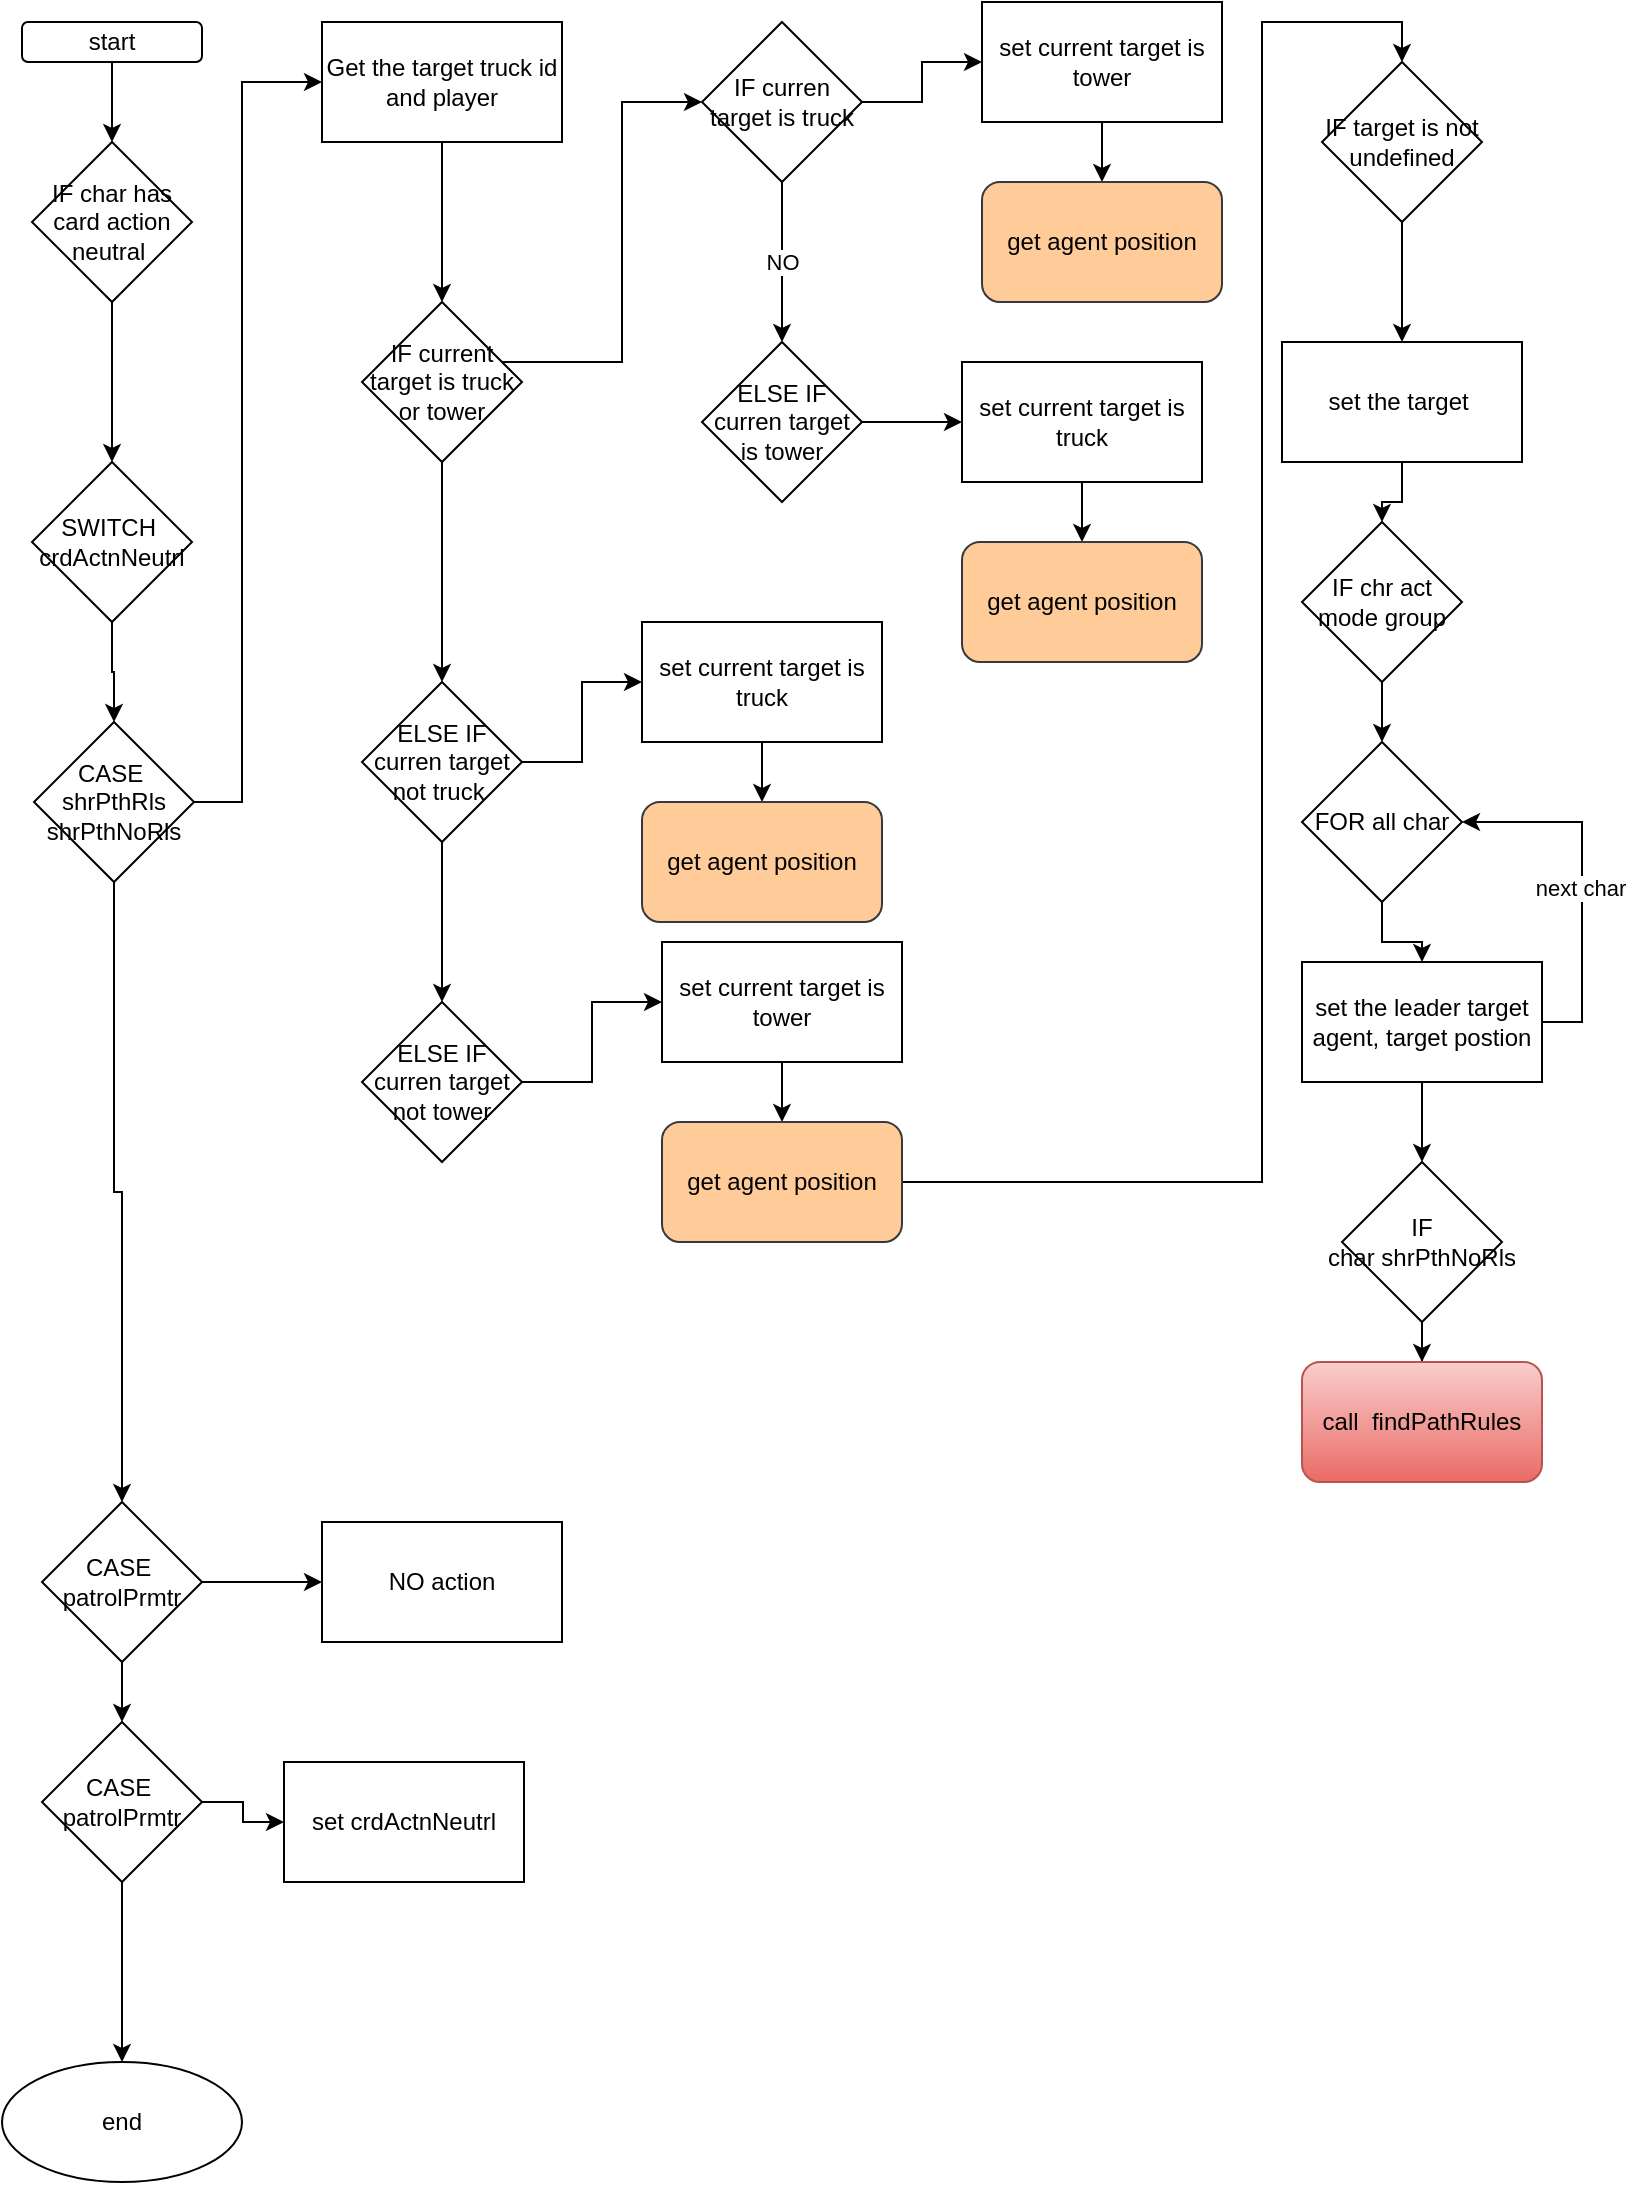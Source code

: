 <mxfile version="17.5.0" type="github">
  <diagram id="7qyYxR2P_8wUSL6xEprl" name="Page-1">
    <mxGraphModel dx="1038" dy="579" grid="1" gridSize="10" guides="1" tooltips="1" connect="1" arrows="1" fold="1" page="1" pageScale="1" pageWidth="850" pageHeight="1100" math="0" shadow="0">
      <root>
        <mxCell id="0" />
        <mxCell id="1" parent="0" />
        <mxCell id="FAKISgi-N8UdrS4t43lj-3" value="" style="edgeStyle=orthogonalEdgeStyle;rounded=0;orthogonalLoop=1;jettySize=auto;html=1;" edge="1" parent="1" source="FAKISgi-N8UdrS4t43lj-1" target="FAKISgi-N8UdrS4t43lj-2">
          <mxGeometry relative="1" as="geometry" />
        </mxCell>
        <mxCell id="FAKISgi-N8UdrS4t43lj-1" value="start" style="rounded=1;whiteSpace=wrap;html=1;" vertex="1" parent="1">
          <mxGeometry x="80" y="30" width="90" height="20" as="geometry" />
        </mxCell>
        <mxCell id="FAKISgi-N8UdrS4t43lj-5" value="" style="edgeStyle=orthogonalEdgeStyle;rounded=0;orthogonalLoop=1;jettySize=auto;html=1;" edge="1" parent="1" source="FAKISgi-N8UdrS4t43lj-2" target="FAKISgi-N8UdrS4t43lj-4">
          <mxGeometry relative="1" as="geometry" />
        </mxCell>
        <mxCell id="FAKISgi-N8UdrS4t43lj-2" value="IF char has card action neutral&amp;nbsp;" style="rhombus;whiteSpace=wrap;html=1;" vertex="1" parent="1">
          <mxGeometry x="85" y="90" width="80" height="80" as="geometry" />
        </mxCell>
        <mxCell id="FAKISgi-N8UdrS4t43lj-7" value="" style="edgeStyle=orthogonalEdgeStyle;rounded=0;orthogonalLoop=1;jettySize=auto;html=1;" edge="1" parent="1" source="FAKISgi-N8UdrS4t43lj-4" target="FAKISgi-N8UdrS4t43lj-6">
          <mxGeometry relative="1" as="geometry" />
        </mxCell>
        <mxCell id="FAKISgi-N8UdrS4t43lj-4" value="SWITCH&amp;nbsp;&lt;br&gt;crdActnNeutrl" style="rhombus;whiteSpace=wrap;html=1;" vertex="1" parent="1">
          <mxGeometry x="85" y="250" width="80" height="80" as="geometry" />
        </mxCell>
        <mxCell id="FAKISgi-N8UdrS4t43lj-9" value="" style="edgeStyle=orthogonalEdgeStyle;rounded=0;orthogonalLoop=1;jettySize=auto;html=1;" edge="1" parent="1" source="FAKISgi-N8UdrS4t43lj-6">
          <mxGeometry relative="1" as="geometry">
            <mxPoint x="230" y="60" as="targetPoint" />
            <Array as="points">
              <mxPoint x="190" y="420" />
              <mxPoint x="190" y="60" />
            </Array>
          </mxGeometry>
        </mxCell>
        <mxCell id="FAKISgi-N8UdrS4t43lj-60" value="" style="edgeStyle=orthogonalEdgeStyle;rounded=0;orthogonalLoop=1;jettySize=auto;html=1;" edge="1" parent="1" source="FAKISgi-N8UdrS4t43lj-6" target="FAKISgi-N8UdrS4t43lj-59">
          <mxGeometry relative="1" as="geometry" />
        </mxCell>
        <mxCell id="FAKISgi-N8UdrS4t43lj-6" value="CASE&amp;nbsp;&lt;br&gt;shrPthRls&lt;br&gt;shrPthNoRls" style="rhombus;whiteSpace=wrap;html=1;" vertex="1" parent="1">
          <mxGeometry x="86" y="380" width="80" height="80" as="geometry" />
        </mxCell>
        <mxCell id="FAKISgi-N8UdrS4t43lj-12" value="" style="edgeStyle=orthogonalEdgeStyle;rounded=0;orthogonalLoop=1;jettySize=auto;html=1;" edge="1" parent="1" source="FAKISgi-N8UdrS4t43lj-10" target="FAKISgi-N8UdrS4t43lj-11">
          <mxGeometry relative="1" as="geometry" />
        </mxCell>
        <mxCell id="FAKISgi-N8UdrS4t43lj-10" value="Get the target truck id and player" style="rounded=0;whiteSpace=wrap;html=1;" vertex="1" parent="1">
          <mxGeometry x="230" y="30" width="120" height="60" as="geometry" />
        </mxCell>
        <mxCell id="FAKISgi-N8UdrS4t43lj-14" value="" style="edgeStyle=orthogonalEdgeStyle;rounded=0;orthogonalLoop=1;jettySize=auto;html=1;" edge="1" parent="1" source="FAKISgi-N8UdrS4t43lj-11" target="FAKISgi-N8UdrS4t43lj-13">
          <mxGeometry relative="1" as="geometry">
            <Array as="points">
              <mxPoint x="380" y="200" />
              <mxPoint x="380" y="70" />
            </Array>
          </mxGeometry>
        </mxCell>
        <mxCell id="FAKISgi-N8UdrS4t43lj-27" style="edgeStyle=orthogonalEdgeStyle;rounded=0;orthogonalLoop=1;jettySize=auto;html=1;" edge="1" parent="1" source="FAKISgi-N8UdrS4t43lj-11" target="FAKISgi-N8UdrS4t43lj-26">
          <mxGeometry relative="1" as="geometry" />
        </mxCell>
        <mxCell id="FAKISgi-N8UdrS4t43lj-11" value="IF current target is truck or tower" style="rhombus;whiteSpace=wrap;html=1;rounded=0;" vertex="1" parent="1">
          <mxGeometry x="250" y="170" width="80" height="80" as="geometry" />
        </mxCell>
        <mxCell id="FAKISgi-N8UdrS4t43lj-16" value="" style="edgeStyle=orthogonalEdgeStyle;rounded=0;orthogonalLoop=1;jettySize=auto;html=1;" edge="1" parent="1" source="FAKISgi-N8UdrS4t43lj-13" target="FAKISgi-N8UdrS4t43lj-15">
          <mxGeometry relative="1" as="geometry" />
        </mxCell>
        <mxCell id="FAKISgi-N8UdrS4t43lj-20" value="NO" style="edgeStyle=orthogonalEdgeStyle;rounded=0;orthogonalLoop=1;jettySize=auto;html=1;" edge="1" parent="1" source="FAKISgi-N8UdrS4t43lj-13" target="FAKISgi-N8UdrS4t43lj-19">
          <mxGeometry relative="1" as="geometry">
            <Array as="points">
              <mxPoint x="460" y="150" />
              <mxPoint x="460" y="150" />
            </Array>
          </mxGeometry>
        </mxCell>
        <mxCell id="FAKISgi-N8UdrS4t43lj-13" value="IF curren target is truck" style="rhombus;whiteSpace=wrap;html=1;rounded=0;" vertex="1" parent="1">
          <mxGeometry x="420" y="30" width="80" height="80" as="geometry" />
        </mxCell>
        <mxCell id="FAKISgi-N8UdrS4t43lj-18" value="" style="edgeStyle=orthogonalEdgeStyle;rounded=0;orthogonalLoop=1;jettySize=auto;html=1;" edge="1" parent="1" source="FAKISgi-N8UdrS4t43lj-15" target="FAKISgi-N8UdrS4t43lj-17">
          <mxGeometry relative="1" as="geometry" />
        </mxCell>
        <mxCell id="FAKISgi-N8UdrS4t43lj-15" value="set current target is tower&lt;span style=&quot;color: rgba(0 , 0 , 0 , 0) ; font-family: monospace ; font-size: 0px&quot;&gt;%3CmxGraphModel%3E%3Croot%3E%3CmxCell%20id%3D%220%22%2F%3E%3CmxCell%20id%3D%221%22%20parent%3D%220%22%2F%3E%3CmxCell%20id%3D%222%22%20value%3D%22get%20agent%20position%22%20style%3D%22rounded%3D1%3BwhiteSpace%3Dwrap%3Bhtml%3D1%3BfillColor%3D%23ffcc99%3BstrokeColor%3D%2336393d%3B%22%20vertex%3D%221%22%20parent%3D%221%22%3E%3CmxGeometry%20x%3D%22410%22%20y%3D%22340%22%20width%3D%22120%22%20height%3D%2260%22%20as%3D%22geometry%22%2F%3E%3C%2FmxCell%3E%3C%2Froot%3E%3C%2FmxGraphModel%3E&lt;/span&gt;" style="whiteSpace=wrap;html=1;rounded=0;" vertex="1" parent="1">
          <mxGeometry x="560" y="20" width="120" height="60" as="geometry" />
        </mxCell>
        <mxCell id="FAKISgi-N8UdrS4t43lj-17" value="get agent position" style="rounded=1;whiteSpace=wrap;html=1;fillColor=#ffcc99;strokeColor=#36393d;" vertex="1" parent="1">
          <mxGeometry x="560" y="110" width="120" height="60" as="geometry" />
        </mxCell>
        <mxCell id="FAKISgi-N8UdrS4t43lj-24" value="" style="edgeStyle=orthogonalEdgeStyle;rounded=0;orthogonalLoop=1;jettySize=auto;html=1;" edge="1" parent="1" source="FAKISgi-N8UdrS4t43lj-19" target="FAKISgi-N8UdrS4t43lj-21">
          <mxGeometry relative="1" as="geometry" />
        </mxCell>
        <mxCell id="FAKISgi-N8UdrS4t43lj-19" value="ELSE IF curren target is tower" style="rhombus;whiteSpace=wrap;html=1;rounded=0;" vertex="1" parent="1">
          <mxGeometry x="420" y="190" width="80" height="80" as="geometry" />
        </mxCell>
        <mxCell id="FAKISgi-N8UdrS4t43lj-25" value="" style="edgeStyle=orthogonalEdgeStyle;rounded=0;orthogonalLoop=1;jettySize=auto;html=1;" edge="1" parent="1" source="FAKISgi-N8UdrS4t43lj-21" target="FAKISgi-N8UdrS4t43lj-22">
          <mxGeometry relative="1" as="geometry" />
        </mxCell>
        <mxCell id="FAKISgi-N8UdrS4t43lj-21" value="set current target is truck&lt;span style=&quot;color: rgba(0 , 0 , 0 , 0) ; font-family: monospace ; font-size: 0px&quot;&gt;%3CmxGraphModel%3E%3Croot%3E%3CmxCell%20id%3D%220%22%2F%3E%3CmxCell%20id%3D%221%22%20parent%3D%220%22%2F%3E%3CmxCell%20id%3D%222%22%20value%3D%22get%20agent%20position%22%20style%3D%22rounded%3D1%3BwhiteSpace%3Dwrap%3Bhtml%3D1%3BfillColor%3D%23ffcc99%3BstrokeColor%3D%2336393d%3B%22%20vertex%3D%221%22%20parent%3D%221%22%3E%3CmxGeometry%20x%3D%22410%22%20y%3D%22340%22%20width%3D%22120%22%20height%3D%2260%22%20as%3D%22geometry%22%2F%3E%3C%2FmxCell%3E%3C%2Froot%3E%3C%2FmxGraphModel%3E&lt;/span&gt;" style="whiteSpace=wrap;html=1;rounded=0;" vertex="1" parent="1">
          <mxGeometry x="550" y="200" width="120" height="60" as="geometry" />
        </mxCell>
        <mxCell id="FAKISgi-N8UdrS4t43lj-22" value="get agent position" style="rounded=1;whiteSpace=wrap;html=1;fillColor=#ffcc99;strokeColor=#36393d;" vertex="1" parent="1">
          <mxGeometry x="550" y="290" width="120" height="60" as="geometry" />
        </mxCell>
        <mxCell id="FAKISgi-N8UdrS4t43lj-30" style="edgeStyle=orthogonalEdgeStyle;rounded=0;orthogonalLoop=1;jettySize=auto;html=1;entryX=0;entryY=0.5;entryDx=0;entryDy=0;" edge="1" parent="1" source="FAKISgi-N8UdrS4t43lj-26" target="FAKISgi-N8UdrS4t43lj-28">
          <mxGeometry relative="1" as="geometry" />
        </mxCell>
        <mxCell id="FAKISgi-N8UdrS4t43lj-35" style="edgeStyle=orthogonalEdgeStyle;rounded=0;orthogonalLoop=1;jettySize=auto;html=1;" edge="1" parent="1" source="FAKISgi-N8UdrS4t43lj-26" target="FAKISgi-N8UdrS4t43lj-32">
          <mxGeometry relative="1" as="geometry" />
        </mxCell>
        <mxCell id="FAKISgi-N8UdrS4t43lj-26" value="ELSE IF curren target not truck&amp;nbsp;" style="rhombus;whiteSpace=wrap;html=1;rounded=0;" vertex="1" parent="1">
          <mxGeometry x="250" y="360" width="80" height="80" as="geometry" />
        </mxCell>
        <mxCell id="FAKISgi-N8UdrS4t43lj-31" value="" style="edgeStyle=orthogonalEdgeStyle;rounded=0;orthogonalLoop=1;jettySize=auto;html=1;" edge="1" parent="1" source="FAKISgi-N8UdrS4t43lj-28" target="FAKISgi-N8UdrS4t43lj-29">
          <mxGeometry relative="1" as="geometry" />
        </mxCell>
        <mxCell id="FAKISgi-N8UdrS4t43lj-28" value="set current target is truck&lt;span style=&quot;color: rgba(0 , 0 , 0 , 0) ; font-family: monospace ; font-size: 0px&quot;&gt;%3CmxGraphModel%3E%3Croot%3E%3CmxCell%20id%3D%220%22%2F%3E%3CmxCell%20id%3D%221%22%20parent%3D%220%22%2F%3E%3CmxCell%20id%3D%222%22%20value%3D%22get%20agent%20position%22%20style%3D%22rounded%3D1%3BwhiteSpace%3Dwrap%3Bhtml%3D1%3BfillColor%3D%23ffcc99%3BstrokeColor%3D%2336393d%3B%22%20vertex%3D%221%22%20parent%3D%221%22%3E%3CmxGeometry%20x%3D%22410%22%20y%3D%22340%22%20width%3D%22120%22%20height%3D%2260%22%20as%3D%22geometry%22%2F%3E%3C%2FmxCell%3E%3C%2Froot%3E%3C%2FmxGraphModel%3E&lt;/span&gt;" style="whiteSpace=wrap;html=1;rounded=0;" vertex="1" parent="1">
          <mxGeometry x="390" y="330" width="120" height="60" as="geometry" />
        </mxCell>
        <mxCell id="FAKISgi-N8UdrS4t43lj-29" value="get agent position" style="rounded=1;whiteSpace=wrap;html=1;fillColor=#ffcc99;strokeColor=#36393d;" vertex="1" parent="1">
          <mxGeometry x="390" y="420" width="120" height="60" as="geometry" />
        </mxCell>
        <mxCell id="FAKISgi-N8UdrS4t43lj-36" style="edgeStyle=orthogonalEdgeStyle;rounded=0;orthogonalLoop=1;jettySize=auto;html=1;entryX=0;entryY=0.5;entryDx=0;entryDy=0;" edge="1" parent="1" source="FAKISgi-N8UdrS4t43lj-32" target="FAKISgi-N8UdrS4t43lj-33">
          <mxGeometry relative="1" as="geometry" />
        </mxCell>
        <mxCell id="FAKISgi-N8UdrS4t43lj-32" value="ELSE IF curren target not tower" style="rhombus;whiteSpace=wrap;html=1;rounded=0;" vertex="1" parent="1">
          <mxGeometry x="250" y="520" width="80" height="80" as="geometry" />
        </mxCell>
        <mxCell id="FAKISgi-N8UdrS4t43lj-37" value="" style="edgeStyle=orthogonalEdgeStyle;rounded=0;orthogonalLoop=1;jettySize=auto;html=1;" edge="1" parent="1" source="FAKISgi-N8UdrS4t43lj-33" target="FAKISgi-N8UdrS4t43lj-34">
          <mxGeometry relative="1" as="geometry" />
        </mxCell>
        <mxCell id="FAKISgi-N8UdrS4t43lj-33" value="set current target is tower&lt;span style=&quot;color: rgba(0 , 0 , 0 , 0) ; font-family: monospace ; font-size: 0px&quot;&gt;%3CmxGraphModel%3E%3Croot%3E%3CmxCell%20id%3D%220%22%2F%3E%3CmxCell%20id%3D%221%22%20parent%3D%220%22%2F%3E%3CmxCell%20id%3D%222%22%20value%3D%22get%20agent%20position%22%20style%3D%22rounded%3D1%3BwhiteSpace%3Dwrap%3Bhtml%3D1%3BfillColor%3D%23ffcc99%3BstrokeColor%3D%2336393d%3B%22%20vertex%3D%221%22%20parent%3D%221%22%3E%3CmxGeometry%20x%3D%22410%22%20y%3D%22340%22%20width%3D%22120%22%20height%3D%2260%22%20as%3D%22geometry%22%2F%3E%3C%2FmxCell%3E%3C%2Froot%3E%3C%2FmxGraphModel%3E&lt;/span&gt;" style="whiteSpace=wrap;html=1;rounded=0;" vertex="1" parent="1">
          <mxGeometry x="400" y="490" width="120" height="60" as="geometry" />
        </mxCell>
        <mxCell id="FAKISgi-N8UdrS4t43lj-40" style="edgeStyle=orthogonalEdgeStyle;rounded=0;orthogonalLoop=1;jettySize=auto;html=1;entryX=0.5;entryY=0;entryDx=0;entryDy=0;entryPerimeter=0;" edge="1" parent="1" source="FAKISgi-N8UdrS4t43lj-34" target="FAKISgi-N8UdrS4t43lj-39">
          <mxGeometry relative="1" as="geometry">
            <Array as="points">
              <mxPoint x="700" y="610" />
              <mxPoint x="700" y="30" />
              <mxPoint x="770" y="30" />
            </Array>
          </mxGeometry>
        </mxCell>
        <mxCell id="FAKISgi-N8UdrS4t43lj-34" value="get agent position" style="rounded=1;whiteSpace=wrap;html=1;fillColor=#ffcc99;strokeColor=#36393d;" vertex="1" parent="1">
          <mxGeometry x="400" y="580" width="120" height="60" as="geometry" />
        </mxCell>
        <mxCell id="FAKISgi-N8UdrS4t43lj-43" value="" style="edgeStyle=orthogonalEdgeStyle;rounded=0;orthogonalLoop=1;jettySize=auto;html=1;" edge="1" parent="1" source="FAKISgi-N8UdrS4t43lj-39" target="FAKISgi-N8UdrS4t43lj-42">
          <mxGeometry relative="1" as="geometry" />
        </mxCell>
        <mxCell id="FAKISgi-N8UdrS4t43lj-39" value="IF target is not undefined" style="rhombus;whiteSpace=wrap;html=1;" vertex="1" parent="1">
          <mxGeometry x="730" y="50" width="80" height="80" as="geometry" />
        </mxCell>
        <mxCell id="FAKISgi-N8UdrS4t43lj-48" value="" style="edgeStyle=orthogonalEdgeStyle;rounded=0;orthogonalLoop=1;jettySize=auto;html=1;" edge="1" parent="1" source="FAKISgi-N8UdrS4t43lj-42" target="FAKISgi-N8UdrS4t43lj-44">
          <mxGeometry relative="1" as="geometry" />
        </mxCell>
        <mxCell id="FAKISgi-N8UdrS4t43lj-42" value="set the target&amp;nbsp;" style="whiteSpace=wrap;html=1;" vertex="1" parent="1">
          <mxGeometry x="710" y="190" width="120" height="60" as="geometry" />
        </mxCell>
        <mxCell id="FAKISgi-N8UdrS4t43lj-49" value="" style="edgeStyle=orthogonalEdgeStyle;rounded=0;orthogonalLoop=1;jettySize=auto;html=1;" edge="1" parent="1" source="FAKISgi-N8UdrS4t43lj-44" target="FAKISgi-N8UdrS4t43lj-45">
          <mxGeometry relative="1" as="geometry" />
        </mxCell>
        <mxCell id="FAKISgi-N8UdrS4t43lj-44" value="IF chr act mode group" style="rhombus;whiteSpace=wrap;html=1;" vertex="1" parent="1">
          <mxGeometry x="720" y="280" width="80" height="80" as="geometry" />
        </mxCell>
        <mxCell id="FAKISgi-N8UdrS4t43lj-50" value="" style="edgeStyle=orthogonalEdgeStyle;rounded=0;orthogonalLoop=1;jettySize=auto;html=1;" edge="1" parent="1" source="FAKISgi-N8UdrS4t43lj-45" target="FAKISgi-N8UdrS4t43lj-46">
          <mxGeometry relative="1" as="geometry" />
        </mxCell>
        <mxCell id="FAKISgi-N8UdrS4t43lj-45" value="FOR all char" style="rhombus;whiteSpace=wrap;html=1;" vertex="1" parent="1">
          <mxGeometry x="720" y="390" width="80" height="80" as="geometry" />
        </mxCell>
        <mxCell id="FAKISgi-N8UdrS4t43lj-51" style="edgeStyle=orthogonalEdgeStyle;rounded=0;orthogonalLoop=1;jettySize=auto;html=1;entryX=1;entryY=0.5;entryDx=0;entryDy=0;" edge="1" parent="1" source="FAKISgi-N8UdrS4t43lj-46" target="FAKISgi-N8UdrS4t43lj-45">
          <mxGeometry relative="1" as="geometry">
            <Array as="points">
              <mxPoint x="860" y="530" />
              <mxPoint x="860" y="430" />
            </Array>
          </mxGeometry>
        </mxCell>
        <mxCell id="FAKISgi-N8UdrS4t43lj-52" value="next char" style="edgeLabel;html=1;align=center;verticalAlign=middle;resizable=0;points=[];" vertex="1" connectable="0" parent="FAKISgi-N8UdrS4t43lj-51">
          <mxGeometry x="-0.036" y="1" relative="1" as="geometry">
            <mxPoint as="offset" />
          </mxGeometry>
        </mxCell>
        <mxCell id="FAKISgi-N8UdrS4t43lj-54" value="" style="edgeStyle=orthogonalEdgeStyle;rounded=0;orthogonalLoop=1;jettySize=auto;html=1;" edge="1" parent="1" source="FAKISgi-N8UdrS4t43lj-46" target="FAKISgi-N8UdrS4t43lj-53">
          <mxGeometry relative="1" as="geometry" />
        </mxCell>
        <mxCell id="FAKISgi-N8UdrS4t43lj-46" value="set the leader target agent, target postion" style="whiteSpace=wrap;html=1;" vertex="1" parent="1">
          <mxGeometry x="720" y="500" width="120" height="60" as="geometry" />
        </mxCell>
        <mxCell id="FAKISgi-N8UdrS4t43lj-58" value="" style="edgeStyle=orthogonalEdgeStyle;rounded=0;orthogonalLoop=1;jettySize=auto;html=1;" edge="1" parent="1" source="FAKISgi-N8UdrS4t43lj-53" target="FAKISgi-N8UdrS4t43lj-57">
          <mxGeometry relative="1" as="geometry" />
        </mxCell>
        <mxCell id="FAKISgi-N8UdrS4t43lj-53" value="IF char&amp;nbsp;shrPthNoRls" style="rhombus;whiteSpace=wrap;html=1;" vertex="1" parent="1">
          <mxGeometry x="740" y="600" width="80" height="80" as="geometry" />
        </mxCell>
        <mxCell id="FAKISgi-N8UdrS4t43lj-57" value="call&amp;nbsp;&amp;nbsp;findPathRules" style="rounded=1;whiteSpace=wrap;html=1;fillColor=#f8cecc;gradientColor=#ea6b66;strokeColor=#b85450;" vertex="1" parent="1">
          <mxGeometry x="720" y="700" width="120" height="60" as="geometry" />
        </mxCell>
        <mxCell id="FAKISgi-N8UdrS4t43lj-62" value="" style="edgeStyle=orthogonalEdgeStyle;rounded=0;orthogonalLoop=1;jettySize=auto;html=1;" edge="1" parent="1" source="FAKISgi-N8UdrS4t43lj-59" target="FAKISgi-N8UdrS4t43lj-61">
          <mxGeometry relative="1" as="geometry" />
        </mxCell>
        <mxCell id="FAKISgi-N8UdrS4t43lj-64" value="" style="edgeStyle=orthogonalEdgeStyle;rounded=0;orthogonalLoop=1;jettySize=auto;html=1;" edge="1" parent="1" source="FAKISgi-N8UdrS4t43lj-59" target="FAKISgi-N8UdrS4t43lj-63">
          <mxGeometry relative="1" as="geometry" />
        </mxCell>
        <mxCell id="FAKISgi-N8UdrS4t43lj-59" value="CASE&amp;nbsp;&lt;br&gt;patrolPrmtr&lt;br&gt;" style="rhombus;whiteSpace=wrap;html=1;" vertex="1" parent="1">
          <mxGeometry x="90" y="770" width="80" height="80" as="geometry" />
        </mxCell>
        <mxCell id="FAKISgi-N8UdrS4t43lj-61" value="NO action" style="whiteSpace=wrap;html=1;" vertex="1" parent="1">
          <mxGeometry x="230" y="780" width="120" height="60" as="geometry" />
        </mxCell>
        <mxCell id="FAKISgi-N8UdrS4t43lj-66" value="" style="edgeStyle=orthogonalEdgeStyle;rounded=0;orthogonalLoop=1;jettySize=auto;html=1;" edge="1" parent="1" source="FAKISgi-N8UdrS4t43lj-63" target="FAKISgi-N8UdrS4t43lj-65">
          <mxGeometry relative="1" as="geometry" />
        </mxCell>
        <mxCell id="FAKISgi-N8UdrS4t43lj-68" value="" style="edgeStyle=orthogonalEdgeStyle;rounded=0;orthogonalLoop=1;jettySize=auto;html=1;" edge="1" parent="1" source="FAKISgi-N8UdrS4t43lj-63" target="FAKISgi-N8UdrS4t43lj-67">
          <mxGeometry relative="1" as="geometry" />
        </mxCell>
        <mxCell id="FAKISgi-N8UdrS4t43lj-63" value="CASE&amp;nbsp;&lt;br&gt;patrolPrmtr&lt;br&gt;" style="rhombus;whiteSpace=wrap;html=1;" vertex="1" parent="1">
          <mxGeometry x="90" y="880" width="80" height="80" as="geometry" />
        </mxCell>
        <mxCell id="FAKISgi-N8UdrS4t43lj-65" value="set crdActnNeutrl" style="whiteSpace=wrap;html=1;" vertex="1" parent="1">
          <mxGeometry x="211" y="900" width="120" height="60" as="geometry" />
        </mxCell>
        <mxCell id="FAKISgi-N8UdrS4t43lj-67" value="end" style="ellipse;whiteSpace=wrap;html=1;" vertex="1" parent="1">
          <mxGeometry x="70" y="1050" width="120" height="60" as="geometry" />
        </mxCell>
      </root>
    </mxGraphModel>
  </diagram>
</mxfile>
